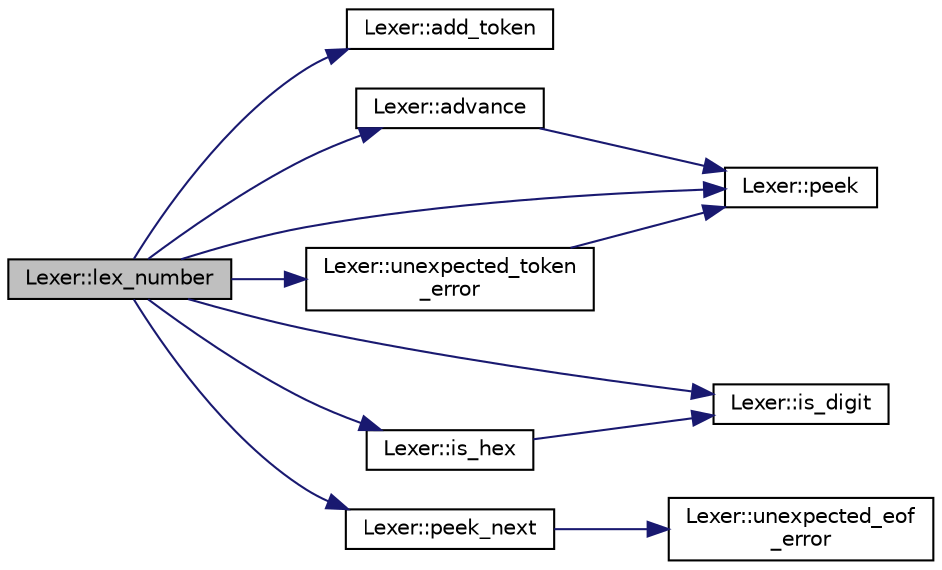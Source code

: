digraph "Lexer::lex_number"
{
 // LATEX_PDF_SIZE
  edge [fontname="Helvetica",fontsize="10",labelfontname="Helvetica",labelfontsize="10"];
  node [fontname="Helvetica",fontsize="10",shape=record];
  rankdir="LR";
  Node1 [label="Lexer::lex_number",height=0.2,width=0.4,color="black", fillcolor="grey75", style="filled", fontcolor="black",tooltip=" "];
  Node1 -> Node2 [color="midnightblue",fontsize="10",style="solid",fontname="Helvetica"];
  Node2 [label="Lexer::add_token",height=0.2,width=0.4,color="black", fillcolor="white", style="filled",URL="$class_lexer.html#aa6e2845514008d0f775448f1db6d04ee",tooltip=" "];
  Node1 -> Node3 [color="midnightblue",fontsize="10",style="solid",fontname="Helvetica"];
  Node3 [label="Lexer::advance",height=0.2,width=0.4,color="black", fillcolor="white", style="filled",URL="$class_lexer.html#aa834f0ff86c9de0ae57ad46f2979eec3",tooltip=" "];
  Node3 -> Node4 [color="midnightblue",fontsize="10",style="solid",fontname="Helvetica"];
  Node4 [label="Lexer::peek",height=0.2,width=0.4,color="black", fillcolor="white", style="filled",URL="$class_lexer.html#a5a1759fc923de89d2cdb709faa0ed3a1",tooltip=" "];
  Node1 -> Node5 [color="midnightblue",fontsize="10",style="solid",fontname="Helvetica"];
  Node5 [label="Lexer::is_digit",height=0.2,width=0.4,color="black", fillcolor="white", style="filled",URL="$class_lexer.html#ac859e27a5159f246b2cb7ec18fa1e990",tooltip=" "];
  Node1 -> Node6 [color="midnightblue",fontsize="10",style="solid",fontname="Helvetica"];
  Node6 [label="Lexer::is_hex",height=0.2,width=0.4,color="black", fillcolor="white", style="filled",URL="$class_lexer.html#a2d4698cff92c2ef7518dd0c7241387ab",tooltip=" "];
  Node6 -> Node5 [color="midnightblue",fontsize="10",style="solid",fontname="Helvetica"];
  Node1 -> Node4 [color="midnightblue",fontsize="10",style="solid",fontname="Helvetica"];
  Node1 -> Node7 [color="midnightblue",fontsize="10",style="solid",fontname="Helvetica"];
  Node7 [label="Lexer::peek_next",height=0.2,width=0.4,color="black", fillcolor="white", style="filled",URL="$class_lexer.html#abba773d2c28e1e54b2e20401e634ecd9",tooltip=" "];
  Node7 -> Node8 [color="midnightblue",fontsize="10",style="solid",fontname="Helvetica"];
  Node8 [label="Lexer::unexpected_eof\l_error",height=0.2,width=0.4,color="black", fillcolor="white", style="filled",URL="$class_lexer.html#a4e3774a56560dc310e762be026942a45",tooltip=" "];
  Node1 -> Node9 [color="midnightblue",fontsize="10",style="solid",fontname="Helvetica"];
  Node9 [label="Lexer::unexpected_token\l_error",height=0.2,width=0.4,color="black", fillcolor="white", style="filled",URL="$class_lexer.html#a5a65e4a2d6a852776027187aeee161d1",tooltip=" "];
  Node9 -> Node4 [color="midnightblue",fontsize="10",style="solid",fontname="Helvetica"];
}
